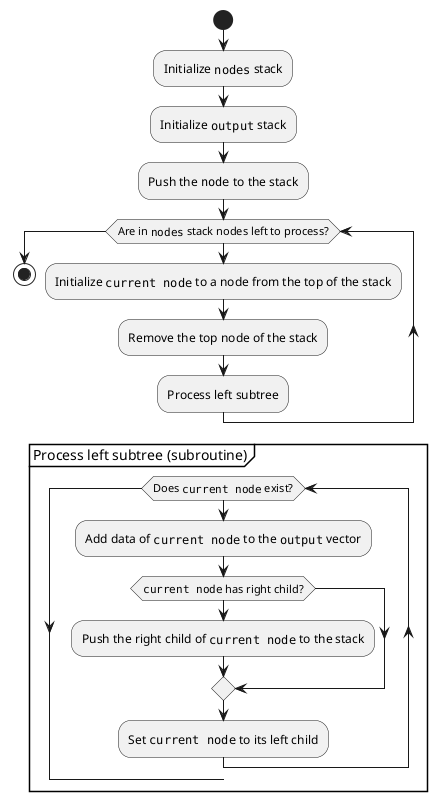 @startuml
'https://plantuml.com/activity-diagram-beta

start

:Initialize ""nodes"" stack;
:Initialize ""output"" stack;

:Push the ""node"" to the stack;

while (Are in ""nodes"" stack nodes left to process?)
    :Initialize ""current node"" to a node from the top of the stack;
    :Remove the top node of the stack;
    :Process left subtree;
end while

stop

group Process left subtree (subroutine)
while (Does ""current node"" exist?)
    :Add data of ""current node"" to the ""output"" vector;

    if (""current node"" has right child?)
        :Push the right child of ""current node"" to the stack;
    end if

    :Set ""current node"" to its left child;
end while
end group

@enduml

